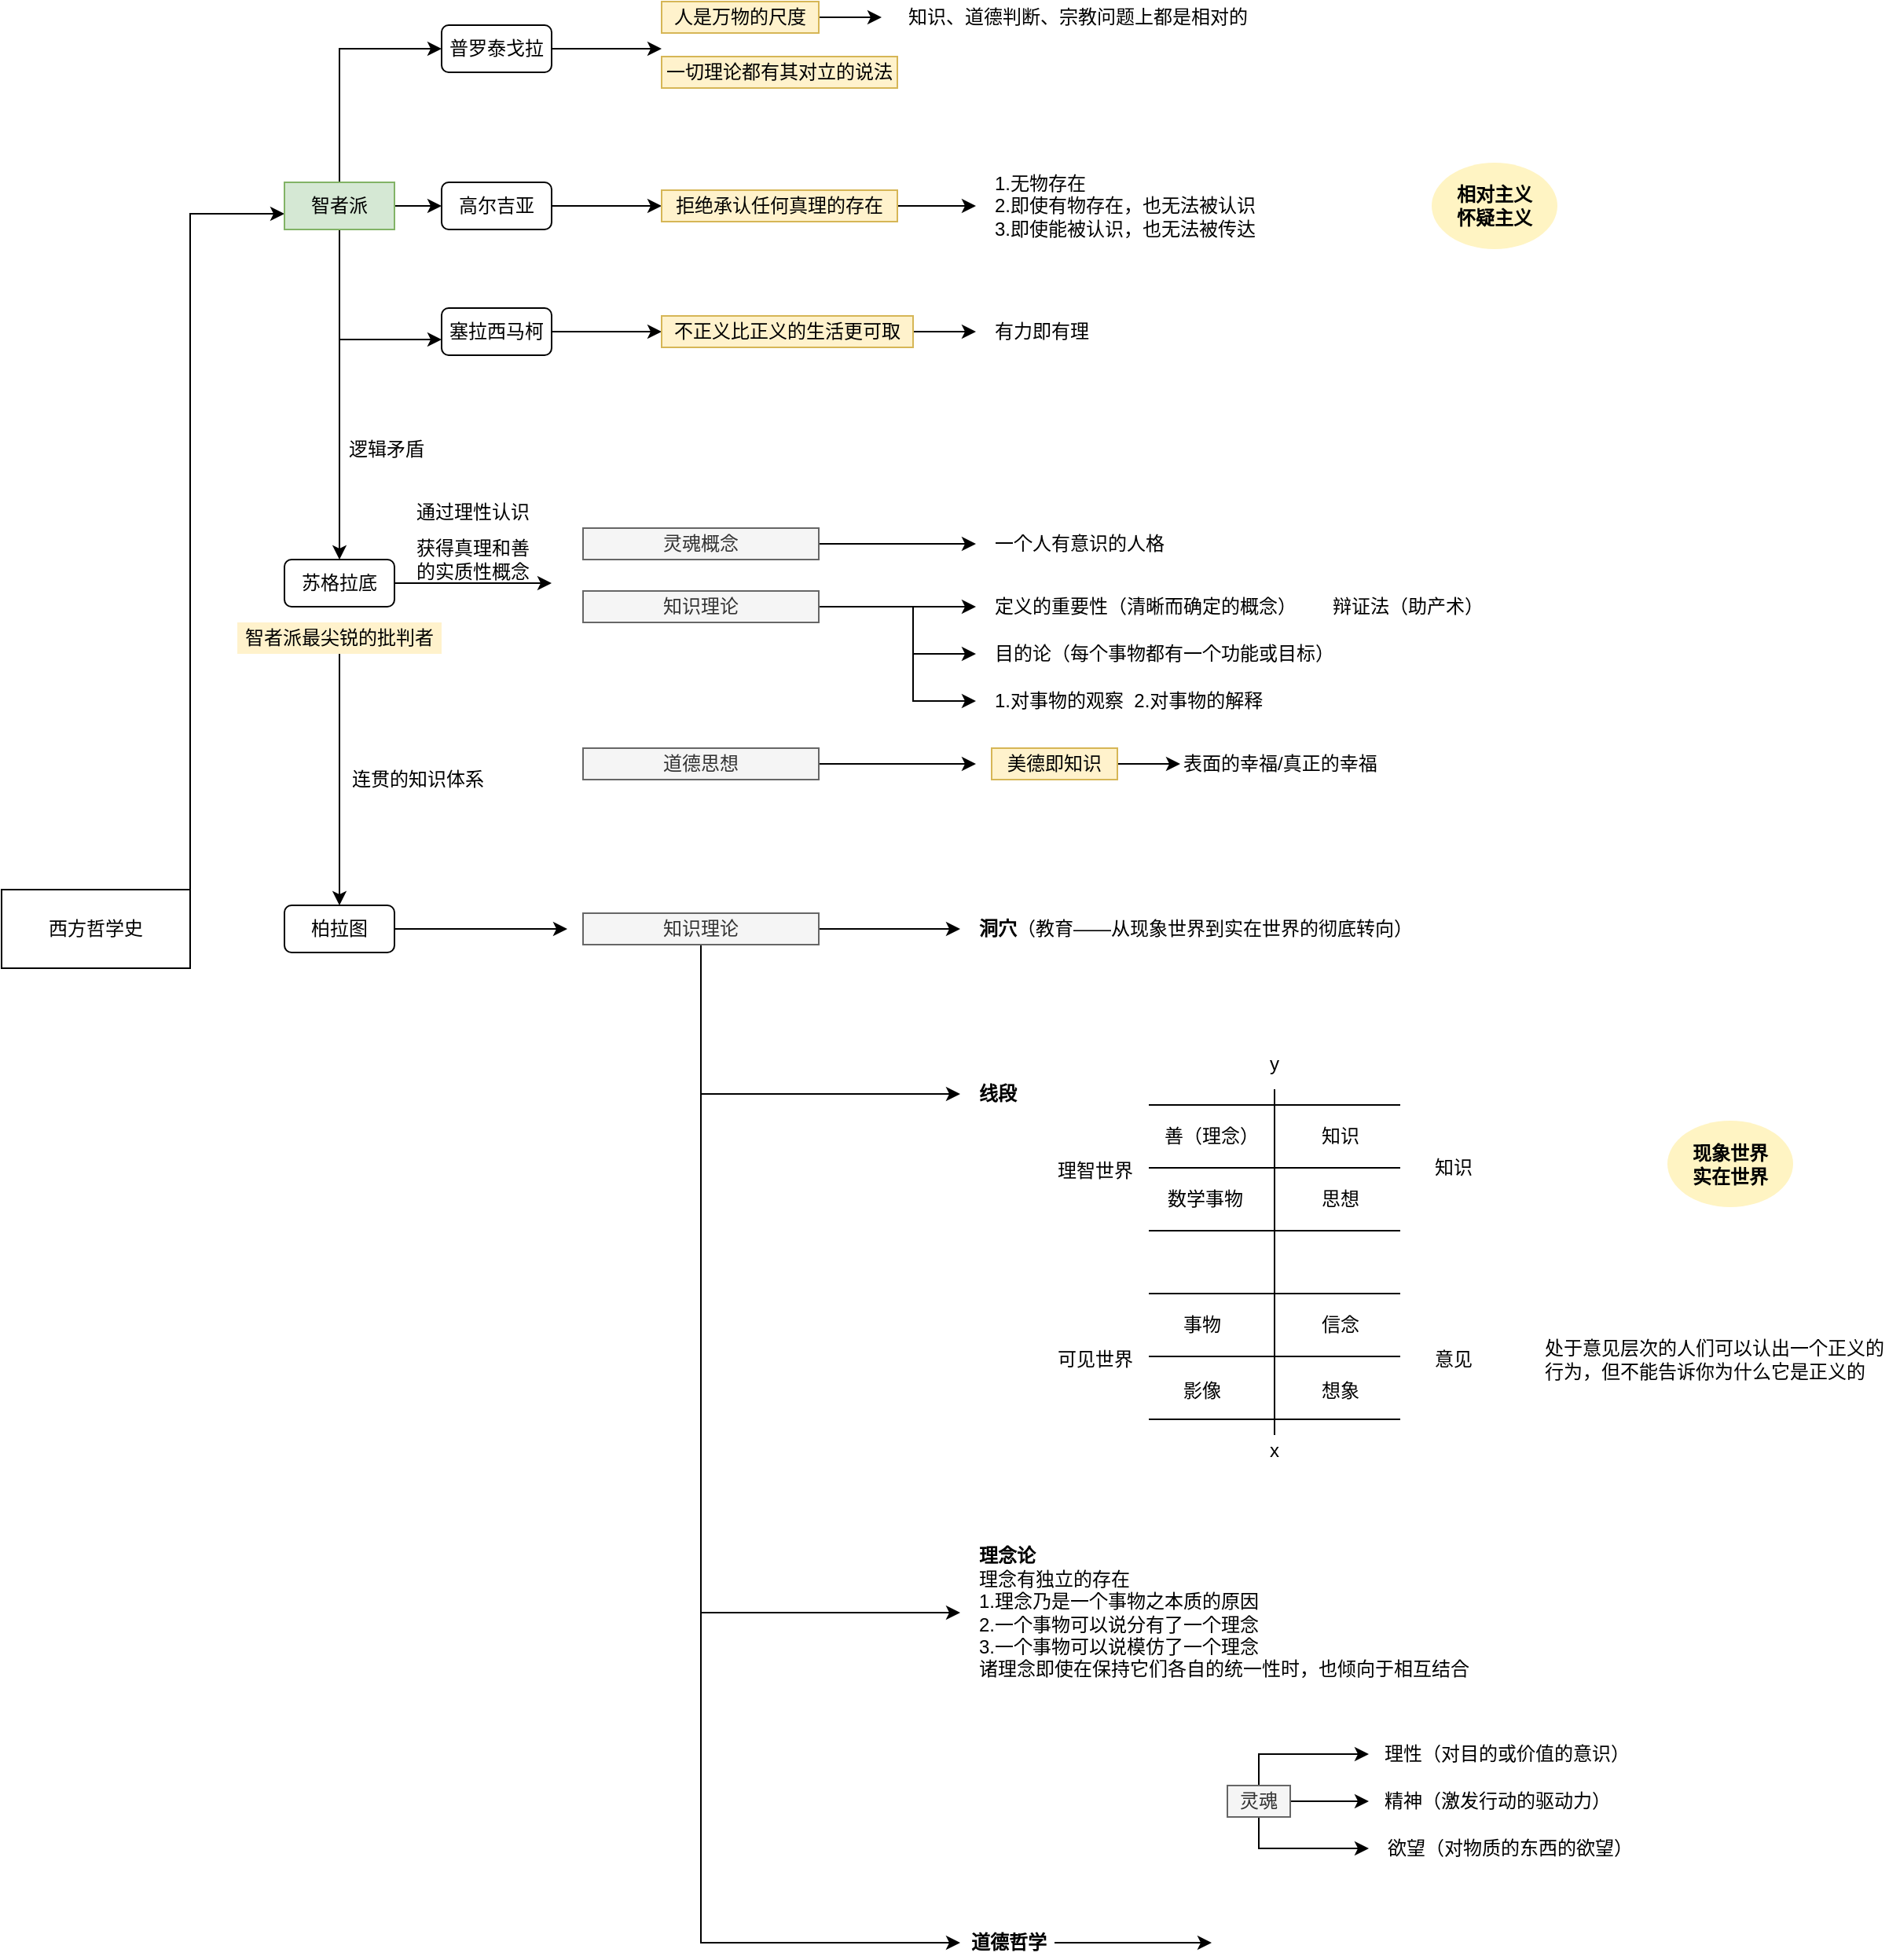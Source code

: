 <mxfile type="github" version="14.1.8">
  <diagram id="TQzP97epoowJSU-RKOnz" name="Page-1">
    <mxGraphModel grid="1" shadow="0" math="0" pageHeight="1654" pageWidth="1169" pageScale="1" page="1" fold="1" arrows="1" connect="1" tooltips="1" guides="1" gridSize="10" dy="714" dx="1221">
      <root>
        <mxCell id="0" />
        <mxCell id="1" parent="0" />
        <mxCell id="WVngYqx_YMuxh-05h4gM-2" parent="1" source="WVngYqx_YMuxh-05h4gM-1" edge="1" style="edgeStyle=orthogonalEdgeStyle;rounded=0;orthogonalLoop=1;jettySize=auto;html=1;exitX=1;exitY=0;exitDx=0;exitDy=0;">
          <mxGeometry as="geometry" relative="1">
            <mxPoint as="targetPoint" y="160" x="250" />
            <Array as="points">
              <mxPoint y="160" x="190" />
            </Array>
          </mxGeometry>
        </mxCell>
        <mxCell id="WVngYqx_YMuxh-05h4gM-1" value="西方哲学史" parent="1" style="rounded=0;whiteSpace=wrap;html=1;" vertex="1">
          <mxGeometry as="geometry" y="590" x="70" height="50" width="120" />
        </mxCell>
        <mxCell id="WVngYqx_YMuxh-05h4gM-7" parent="1" source="WVngYqx_YMuxh-05h4gM-3" edge="1" style="edgeStyle=orthogonalEdgeStyle;rounded=0;orthogonalLoop=1;jettySize=auto;html=1;" target="WVngYqx_YMuxh-05h4gM-6">
          <mxGeometry as="geometry" relative="1">
            <Array as="points">
              <mxPoint y="55" x="285" />
            </Array>
          </mxGeometry>
        </mxCell>
        <mxCell id="WVngYqx_YMuxh-05h4gM-13" parent="1" source="WVngYqx_YMuxh-05h4gM-3" edge="1" style="edgeStyle=orthogonalEdgeStyle;rounded=0;orthogonalLoop=1;jettySize=auto;html=1;">
          <mxGeometry as="geometry" relative="1">
            <mxPoint as="targetPoint" y="155" x="350" />
          </mxGeometry>
        </mxCell>
        <mxCell id="WVngYqx_YMuxh-05h4gM-19" parent="1" source="WVngYqx_YMuxh-05h4gM-3" edge="1" style="edgeStyle=orthogonalEdgeStyle;rounded=0;orthogonalLoop=1;jettySize=auto;html=1;">
          <mxGeometry as="geometry" relative="1">
            <mxPoint as="targetPoint" y="240" x="350" />
            <Array as="points">
              <mxPoint y="240" x="285" />
              <mxPoint y="240" x="310" />
            </Array>
          </mxGeometry>
        </mxCell>
        <mxCell id="WVngYqx_YMuxh-05h4gM-25" parent="1" source="WVngYqx_YMuxh-05h4gM-3" edge="1" style="edgeStyle=orthogonalEdgeStyle;rounded=0;orthogonalLoop=1;jettySize=auto;html=1;entryX=0.5;entryY=0;entryDx=0;entryDy=0;" target="WVngYqx_YMuxh-05h4gM-28">
          <mxGeometry as="geometry" relative="1">
            <mxPoint as="targetPoint" y="320" x="285" />
          </mxGeometry>
        </mxCell>
        <mxCell id="WVngYqx_YMuxh-05h4gM-3" value="智者派" parent="1" style="rounded=0;whiteSpace=wrap;html=1;fillColor=#d5e8d4;strokeColor=#82b366;" vertex="1">
          <mxGeometry as="geometry" y="140" x="250" height="30" width="70" />
        </mxCell>
        <mxCell id="WVngYqx_YMuxh-05h4gM-9" parent="1" source="WVngYqx_YMuxh-05h4gM-6" edge="1" style="edgeStyle=orthogonalEdgeStyle;rounded=0;orthogonalLoop=1;jettySize=auto;html=1;">
          <mxGeometry as="geometry" relative="1">
            <mxPoint as="targetPoint" y="55" x="490" />
          </mxGeometry>
        </mxCell>
        <mxCell id="WVngYqx_YMuxh-05h4gM-6" value="普罗泰戈拉" parent="1" style="rounded=1;whiteSpace=wrap;html=1;" vertex="1">
          <mxGeometry as="geometry" y="40" x="350" height="30" width="70" />
        </mxCell>
        <mxCell id="GLffS5xHXD3V3gzNx7sH-1" parent="1" source="WVngYqx_YMuxh-05h4gM-10" edge="1" style="edgeStyle=orthogonalEdgeStyle;rounded=0;orthogonalLoop=1;jettySize=auto;html=1;entryX=0;entryY=0.5;entryDx=0;entryDy=0;" target="WVngYqx_YMuxh-05h4gM-12">
          <mxGeometry as="geometry" relative="1" />
        </mxCell>
        <mxCell id="WVngYqx_YMuxh-05h4gM-10" value="人是万物的尺度" parent="1" style="text;html=1;align=center;verticalAlign=middle;whiteSpace=wrap;rounded=0;fillColor=#fff2cc;strokeColor=#d6b656;" vertex="1">
          <mxGeometry as="geometry" y="25" x="490" height="20" width="100" />
        </mxCell>
        <mxCell id="WVngYqx_YMuxh-05h4gM-12" value="知识、道德判断、宗教问题上都是相对的" parent="1" style="text;html=1;strokeColor=none;fillColor=none;align=center;verticalAlign=middle;whiteSpace=wrap;rounded=0;" vertex="1">
          <mxGeometry as="geometry" y="25" x="630" height="20" width="250" />
        </mxCell>
        <mxCell id="WVngYqx_YMuxh-05h4gM-15" parent="1" source="WVngYqx_YMuxh-05h4gM-14" edge="1" style="edgeStyle=orthogonalEdgeStyle;rounded=0;orthogonalLoop=1;jettySize=auto;html=1;">
          <mxGeometry as="geometry" relative="1">
            <mxPoint as="targetPoint" y="155" x="490" />
          </mxGeometry>
        </mxCell>
        <mxCell id="WVngYqx_YMuxh-05h4gM-14" value="高尔吉亚" parent="1" style="rounded=1;whiteSpace=wrap;html=1;" vertex="1">
          <mxGeometry as="geometry" y="140" x="350" height="30" width="70" />
        </mxCell>
        <mxCell id="WVngYqx_YMuxh-05h4gM-17" parent="1" source="WVngYqx_YMuxh-05h4gM-16" edge="1" style="edgeStyle=orthogonalEdgeStyle;rounded=0;orthogonalLoop=1;jettySize=auto;html=1;">
          <mxGeometry as="geometry" relative="1">
            <mxPoint as="targetPoint" y="155" x="690" />
          </mxGeometry>
        </mxCell>
        <mxCell id="WVngYqx_YMuxh-05h4gM-16" value="拒绝承认任何真理的存在" parent="1" style="text;html=1;align=center;verticalAlign=middle;whiteSpace=wrap;rounded=0;fillColor=#fff2cc;strokeColor=#d6b656;" vertex="1">
          <mxGeometry as="geometry" y="145" x="490" height="20" width="150" />
        </mxCell>
        <mxCell id="WVngYqx_YMuxh-05h4gM-18" value="&lt;div align=&quot;left&quot;&gt;有力即有理&lt;/div&gt;" parent="1" style="text;html=1;strokeColor=none;fillColor=none;align=left;verticalAlign=middle;whiteSpace=wrap;rounded=0;" vertex="1">
          <mxGeometry as="geometry" y="225" x="700" height="20" width="250" />
        </mxCell>
        <mxCell id="WVngYqx_YMuxh-05h4gM-21" parent="1" source="WVngYqx_YMuxh-05h4gM-20" edge="1" style="edgeStyle=orthogonalEdgeStyle;rounded=0;orthogonalLoop=1;jettySize=auto;html=1;">
          <mxGeometry as="geometry" relative="1">
            <mxPoint as="targetPoint" y="235" x="490" />
          </mxGeometry>
        </mxCell>
        <mxCell id="WVngYqx_YMuxh-05h4gM-20" value="塞拉西马柯" parent="1" style="rounded=1;whiteSpace=wrap;html=1;" vertex="1">
          <mxGeometry as="geometry" y="220" x="350" height="30" width="70" />
        </mxCell>
        <mxCell id="WVngYqx_YMuxh-05h4gM-23" parent="1" source="WVngYqx_YMuxh-05h4gM-22" edge="1" style="edgeStyle=orthogonalEdgeStyle;rounded=0;orthogonalLoop=1;jettySize=auto;html=1;">
          <mxGeometry as="geometry" relative="1">
            <mxPoint as="targetPoint" y="235" x="690" />
          </mxGeometry>
        </mxCell>
        <mxCell id="WVngYqx_YMuxh-05h4gM-22" value="不正义比正义的生活更可取" parent="1" style="text;html=1;align=center;verticalAlign=middle;whiteSpace=wrap;rounded=0;fillColor=#fff2cc;strokeColor=#d6b656;" vertex="1">
          <mxGeometry as="geometry" y="225" x="490" height="20" width="160" />
        </mxCell>
        <mxCell id="WVngYqx_YMuxh-05h4gM-24" value="&lt;div align=&quot;left&quot;&gt;1.无物存在&lt;br&gt;2.即使有物存在，也无法被认识&lt;br&gt;3.即使能被认识，也无法被传达&lt;br&gt;&lt;/div&gt;" parent="1" style="text;html=1;strokeColor=none;fillColor=none;align=center;verticalAlign=middle;whiteSpace=wrap;rounded=0;" vertex="1">
          <mxGeometry as="geometry" y="145" x="660" height="20" width="250" />
        </mxCell>
        <mxCell id="WVngYqx_YMuxh-05h4gM-52" parent="1" source="WVngYqx_YMuxh-05h4gM-27" edge="1" style="edgeStyle=orthogonalEdgeStyle;rounded=0;orthogonalLoop=1;jettySize=auto;html=1;">
          <mxGeometry as="geometry" relative="1">
            <mxPoint as="targetPoint" y="600" x="285" />
          </mxGeometry>
        </mxCell>
        <mxCell id="WVngYqx_YMuxh-05h4gM-27" value="智者派最尖锐的批判者" parent="1" style="text;html=1;align=center;verticalAlign=middle;whiteSpace=wrap;rounded=0;fillColor=#fff2cc;" vertex="1">
          <mxGeometry as="geometry" y="420" x="220" height="20" width="130" />
        </mxCell>
        <mxCell id="WVngYqx_YMuxh-05h4gM-33" parent="1" source="WVngYqx_YMuxh-05h4gM-28" edge="1" style="edgeStyle=orthogonalEdgeStyle;rounded=0;orthogonalLoop=1;jettySize=auto;html=1;">
          <mxGeometry as="geometry" relative="1">
            <mxPoint as="targetPoint" y="395.0" x="420" />
          </mxGeometry>
        </mxCell>
        <mxCell id="WVngYqx_YMuxh-05h4gM-28" value="苏格拉底" parent="1" style="rounded=1;whiteSpace=wrap;html=1;" vertex="1">
          <mxGeometry as="geometry" y="380" x="250" height="30" width="70" />
        </mxCell>
        <mxCell id="WVngYqx_YMuxh-05h4gM-32" value="逻辑矛盾" parent="1" style="text;html=1;strokeColor=none;fillColor=none;align=center;verticalAlign=middle;whiteSpace=wrap;rounded=0;" vertex="1">
          <mxGeometry as="geometry" y="300" x="290" height="20" width="50" />
        </mxCell>
        <mxCell id="WVngYqx_YMuxh-05h4gM-34" value="获得真理和善的实质性概念" parent="1" style="text;html=1;strokeColor=none;fillColor=none;align=center;verticalAlign=middle;whiteSpace=wrap;rounded=0;" vertex="1">
          <mxGeometry as="geometry" y="370" x="330" height="20" width="80" />
        </mxCell>
        <mxCell id="WVngYqx_YMuxh-05h4gM-35" value="&lt;b&gt;现象世界&lt;br&gt;实在世界&lt;/b&gt;" parent="1" style="ellipse;whiteSpace=wrap;html=1;strokeColor=none;fillColor=#FFF4C3;" vertex="1">
          <mxGeometry as="geometry" y="737" x="1130" height="55" width="80" />
        </mxCell>
        <mxCell id="WVngYqx_YMuxh-05h4gM-37" parent="1" source="WVngYqx_YMuxh-05h4gM-39" edge="1" style="edgeStyle=orthogonalEdgeStyle;rounded=0;orthogonalLoop=1;jettySize=auto;html=1;exitX=1;exitY=0.5;exitDx=0;exitDy=0;">
          <mxGeometry as="geometry" relative="1">
            <mxPoint as="targetPoint" y="370" x="690" />
            <Array as="points">
              <mxPoint y="370" x="690" />
            </Array>
          </mxGeometry>
        </mxCell>
        <mxCell id="WVngYqx_YMuxh-05h4gM-40" parent="1" source="WVngYqx_YMuxh-05h4gM-36" edge="1" style="edgeStyle=orthogonalEdgeStyle;rounded=0;orthogonalLoop=1;jettySize=auto;html=1;">
          <mxGeometry as="geometry" relative="1">
            <mxPoint as="targetPoint" y="410" x="690" />
          </mxGeometry>
        </mxCell>
        <mxCell id="WVngYqx_YMuxh-05h4gM-45" parent="1" source="WVngYqx_YMuxh-05h4gM-36" edge="1" style="edgeStyle=orthogonalEdgeStyle;rounded=0;orthogonalLoop=1;jettySize=auto;html=1;">
          <mxGeometry as="geometry" relative="1">
            <mxPoint as="targetPoint" y="440" x="690" />
            <Array as="points">
              <mxPoint y="410" x="650" />
              <mxPoint y="440" x="650" />
              <mxPoint y="440" x="690" />
            </Array>
          </mxGeometry>
        </mxCell>
        <mxCell id="WVngYqx_YMuxh-05h4gM-46" parent="1" source="WVngYqx_YMuxh-05h4gM-36" edge="1" style="edgeStyle=orthogonalEdgeStyle;rounded=0;orthogonalLoop=1;jettySize=auto;html=1;">
          <mxGeometry as="geometry" relative="1">
            <mxPoint as="targetPoint" y="470" x="690" />
            <Array as="points">
              <mxPoint y="410" x="650" />
              <mxPoint y="470" x="650" />
              <mxPoint y="470" x="690" />
            </Array>
          </mxGeometry>
        </mxCell>
        <mxCell id="WVngYqx_YMuxh-05h4gM-36" value="知识理论" parent="1" style="text;html=1;align=center;verticalAlign=middle;whiteSpace=wrap;rounded=0;fillColor=#f5f5f5;strokeColor=#666666;fontColor=#333333;" vertex="1">
          <mxGeometry as="geometry" y="400" x="440" height="20" width="150" />
        </mxCell>
        <mxCell id="WVngYqx_YMuxh-05h4gM-38" value="&lt;div align=&quot;left&quot;&gt;一个人有意识的人格&lt;/div&gt;" parent="1" style="text;html=1;strokeColor=none;fillColor=none;align=left;verticalAlign=middle;whiteSpace=wrap;rounded=0;" vertex="1">
          <mxGeometry as="geometry" y="360" x="700" height="20" width="250" />
        </mxCell>
        <mxCell id="WVngYqx_YMuxh-05h4gM-39" value="灵魂概念" parent="1" style="text;html=1;align=center;verticalAlign=middle;whiteSpace=wrap;rounded=0;fillColor=#f5f5f5;strokeColor=#666666;fontColor=#333333;" vertex="1">
          <mxGeometry as="geometry" y="360" x="440" height="20" width="150" />
        </mxCell>
        <mxCell id="WVngYqx_YMuxh-05h4gM-41" value="&lt;div align=&quot;left&quot;&gt;定义的重要性（清晰而确定的概念）&lt;/div&gt;" parent="1" style="text;html=1;strokeColor=none;fillColor=none;align=left;verticalAlign=middle;whiteSpace=wrap;rounded=0;" vertex="1">
          <mxGeometry as="geometry" y="400" x="700" height="20" width="250" />
        </mxCell>
        <mxCell id="WVngYqx_YMuxh-05h4gM-43" value="&lt;div align=&quot;left&quot;&gt;目的论（每个事物都有一个功能或目标）&lt;/div&gt;" parent="1" style="text;html=1;strokeColor=none;fillColor=none;align=left;verticalAlign=middle;whiteSpace=wrap;rounded=0;" vertex="1">
          <mxGeometry as="geometry" y="430" x="700" height="20" width="250" />
        </mxCell>
        <mxCell id="WVngYqx_YMuxh-05h4gM-44" value="&lt;div align=&quot;left&quot;&gt;1.对事物的观察&amp;nbsp; 2.对事物的解释&lt;/div&gt;" parent="1" style="text;html=1;strokeColor=none;fillColor=none;align=left;verticalAlign=middle;whiteSpace=wrap;rounded=0;" vertex="1">
          <mxGeometry as="geometry" y="460" x="700" height="20" width="250" />
        </mxCell>
        <mxCell id="WVngYqx_YMuxh-05h4gM-48" parent="1" source="WVngYqx_YMuxh-05h4gM-47" edge="1" style="edgeStyle=orthogonalEdgeStyle;rounded=0;orthogonalLoop=1;jettySize=auto;html=1;">
          <mxGeometry as="geometry" relative="1">
            <mxPoint as="targetPoint" y="510" x="690" />
          </mxGeometry>
        </mxCell>
        <mxCell id="WVngYqx_YMuxh-05h4gM-47" value="道德思想" parent="1" style="text;html=1;align=center;verticalAlign=middle;whiteSpace=wrap;rounded=0;fillColor=#f5f5f5;strokeColor=#666666;fontColor=#333333;" vertex="1">
          <mxGeometry as="geometry" y="500" x="440" height="20" width="150" />
        </mxCell>
        <mxCell id="WVngYqx_YMuxh-05h4gM-50" parent="1" source="WVngYqx_YMuxh-05h4gM-49" edge="1" style="edgeStyle=orthogonalEdgeStyle;rounded=0;orthogonalLoop=1;jettySize=auto;html=1;">
          <mxGeometry as="geometry" relative="1">
            <mxPoint as="targetPoint" y="510" x="820" />
          </mxGeometry>
        </mxCell>
        <mxCell id="WVngYqx_YMuxh-05h4gM-49" value="&lt;div&gt;美德即知识&lt;/div&gt;" parent="1" style="text;html=1;strokeColor=#d6b656;fillColor=#fff2cc;align=center;verticalAlign=middle;whiteSpace=wrap;rounded=0;" vertex="1">
          <mxGeometry as="geometry" y="500" x="700" height="20" width="80" />
        </mxCell>
        <mxCell id="WVngYqx_YMuxh-05h4gM-51" value="&lt;div align=&quot;left&quot;&gt;表面的幸福/真正的幸福&lt;/div&gt;" parent="1" style="text;html=1;strokeColor=none;fillColor=none;align=left;verticalAlign=middle;whiteSpace=wrap;rounded=0;" vertex="1">
          <mxGeometry as="geometry" y="500" x="820" height="20" width="250" />
        </mxCell>
        <mxCell id="WVngYqx_YMuxh-05h4gM-53" value="连贯的知识体系" parent="1" style="text;html=1;strokeColor=none;fillColor=none;align=center;verticalAlign=middle;whiteSpace=wrap;rounded=0;" vertex="1">
          <mxGeometry as="geometry" y="510" x="290" height="20" width="90" />
        </mxCell>
        <mxCell id="WVngYqx_YMuxh-05h4gM-56" parent="1" source="WVngYqx_YMuxh-05h4gM-54" edge="1" style="edgeStyle=orthogonalEdgeStyle;rounded=0;orthogonalLoop=1;jettySize=auto;html=1;">
          <mxGeometry as="geometry" relative="1">
            <mxPoint as="targetPoint" y="615" x="430" />
          </mxGeometry>
        </mxCell>
        <mxCell id="WVngYqx_YMuxh-05h4gM-54" value="柏拉图" parent="1" style="rounded=1;whiteSpace=wrap;html=1;" vertex="1">
          <mxGeometry as="geometry" y="600" x="250" height="30" width="70" />
        </mxCell>
        <mxCell id="WVngYqx_YMuxh-05h4gM-57" parent="1" source="WVngYqx_YMuxh-05h4gM-55" edge="1" style="edgeStyle=orthogonalEdgeStyle;rounded=0;orthogonalLoop=1;jettySize=auto;html=1;">
          <mxGeometry as="geometry" relative="1">
            <mxPoint as="targetPoint" y="615" x="680" />
          </mxGeometry>
        </mxCell>
        <mxCell id="WVngYqx_YMuxh-05h4gM-60" parent="1" source="WVngYqx_YMuxh-05h4gM-55" edge="1" style="edgeStyle=orthogonalEdgeStyle;rounded=0;orthogonalLoop=1;jettySize=auto;html=1;">
          <mxGeometry as="geometry" relative="1">
            <mxPoint as="targetPoint" y="720" x="680" />
            <Array as="points">
              <mxPoint y="720" x="515" />
              <mxPoint y="720" x="680" />
            </Array>
          </mxGeometry>
        </mxCell>
        <mxCell id="p7dkGp5icExoeywVa9xs-1" parent="1" source="WVngYqx_YMuxh-05h4gM-55" edge="1" style="edgeStyle=orthogonalEdgeStyle;rounded=0;orthogonalLoop=1;jettySize=auto;html=1;">
          <mxGeometry as="geometry" relative="1">
            <mxPoint as="targetPoint" y="1050" x="680" />
            <Array as="points">
              <mxPoint y="1050" x="515" />
              <mxPoint y="1050" x="680" />
            </Array>
          </mxGeometry>
        </mxCell>
        <mxCell id="p7dkGp5icExoeywVa9xs-5" parent="1" source="WVngYqx_YMuxh-05h4gM-55" edge="1" style="edgeStyle=orthogonalEdgeStyle;rounded=0;orthogonalLoop=1;jettySize=auto;html=1;">
          <mxGeometry as="geometry" relative="1">
            <mxPoint as="targetPoint" y="1260" x="680" />
            <Array as="points">
              <mxPoint y="1260" x="515" />
              <mxPoint y="1260" x="680" />
            </Array>
          </mxGeometry>
        </mxCell>
        <mxCell id="WVngYqx_YMuxh-05h4gM-55" value="知识理论" parent="1" style="text;html=1;align=center;verticalAlign=middle;whiteSpace=wrap;rounded=0;fillColor=#f5f5f5;strokeColor=#666666;fontColor=#333333;" vertex="1">
          <mxGeometry as="geometry" y="605" x="440" height="20" width="150" />
        </mxCell>
        <mxCell id="WVngYqx_YMuxh-05h4gM-58" value="&lt;div align=&quot;left&quot;&gt;&lt;b&gt;洞穴&lt;/b&gt;（教育——从现象世界到实在世界的彻底转向）&lt;/div&gt;" parent="1" style="text;html=1;strokeColor=none;fillColor=none;align=left;verticalAlign=middle;whiteSpace=wrap;rounded=0;" vertex="1">
          <mxGeometry as="geometry" y="605" x="690" height="20" width="280" />
        </mxCell>
        <mxCell id="WVngYqx_YMuxh-05h4gM-59" value="&lt;b&gt;相对主义&lt;br&gt;怀疑主义&lt;/b&gt;" parent="1" style="ellipse;whiteSpace=wrap;html=1;strokeColor=none;fillColor=#FFF4C3;" vertex="1">
          <mxGeometry as="geometry" y="127.5" x="980" height="55" width="80" />
        </mxCell>
        <mxCell id="WVngYqx_YMuxh-05h4gM-61" value="&lt;div align=&quot;left&quot;&gt;&lt;b&gt;线段&lt;/b&gt;&lt;/div&gt;" parent="1" style="text;html=1;strokeColor=none;fillColor=none;align=left;verticalAlign=middle;whiteSpace=wrap;rounded=0;" vertex="1">
          <mxGeometry as="geometry" y="710" x="690" height="20" width="40" />
        </mxCell>
        <mxCell id="WVngYqx_YMuxh-05h4gM-62" value="" parent="1" edge="1" style="endArrow=none;html=1;">
          <mxGeometry as="geometry" relative="1" height="50" width="50">
            <mxPoint as="sourcePoint" y="937" x="880" />
            <mxPoint as="targetPoint" y="717" x="880" />
            <Array as="points">
              <mxPoint y="857" x="880" />
            </Array>
          </mxGeometry>
        </mxCell>
        <mxCell id="WVngYqx_YMuxh-05h4gM-63" value="y" parent="1" style="text;html=1;strokeColor=none;fillColor=none;align=center;verticalAlign=middle;whiteSpace=wrap;rounded=0;" vertex="1">
          <mxGeometry as="geometry" y="691" x="860" height="20" width="40" />
        </mxCell>
        <mxCell id="WVngYqx_YMuxh-05h4gM-64" value="x" parent="1" style="text;html=1;strokeColor=none;fillColor=none;align=center;verticalAlign=middle;whiteSpace=wrap;rounded=0;" vertex="1">
          <mxGeometry as="geometry" y="937" x="860" height="20" width="40" />
        </mxCell>
        <mxCell id="WVngYqx_YMuxh-05h4gM-65" value="" parent="1" edge="1" style="endArrow=none;html=1;">
          <mxGeometry as="geometry" relative="1" height="50" width="50">
            <mxPoint as="sourcePoint" y="727" x="800" />
            <mxPoint as="targetPoint" y="727" x="960" />
          </mxGeometry>
        </mxCell>
        <mxCell id="WVngYqx_YMuxh-05h4gM-66" value="" parent="1" edge="1" style="endArrow=none;html=1;">
          <mxGeometry as="geometry" relative="1" height="50" width="50">
            <mxPoint as="sourcePoint" y="767.0" x="800" />
            <mxPoint as="targetPoint" y="767.0" x="960" />
          </mxGeometry>
        </mxCell>
        <mxCell id="WVngYqx_YMuxh-05h4gM-67" value="" parent="1" edge="1" style="endArrow=none;html=1;">
          <mxGeometry as="geometry" relative="1" height="50" width="50">
            <mxPoint as="sourcePoint" y="807.0" x="800" />
            <mxPoint as="targetPoint" y="807.0" x="960" />
          </mxGeometry>
        </mxCell>
        <mxCell id="WVngYqx_YMuxh-05h4gM-68" value="" parent="1" edge="1" style="endArrow=none;html=1;">
          <mxGeometry as="geometry" relative="1" height="50" width="50">
            <mxPoint as="sourcePoint" y="847.0" x="800" />
            <mxPoint as="targetPoint" y="847.0" x="960" />
          </mxGeometry>
        </mxCell>
        <mxCell id="WVngYqx_YMuxh-05h4gM-69" value="" parent="1" edge="1" style="endArrow=none;html=1;">
          <mxGeometry as="geometry" relative="1" height="50" width="50">
            <mxPoint as="sourcePoint" y="887.0" x="800" />
            <mxPoint as="targetPoint" y="887.0" x="960" />
          </mxGeometry>
        </mxCell>
        <mxCell id="WVngYqx_YMuxh-05h4gM-70" value="" parent="1" edge="1" style="endArrow=none;html=1;">
          <mxGeometry as="geometry" relative="1" height="50" width="50">
            <mxPoint as="sourcePoint" y="927.0" x="800" />
            <mxPoint as="targetPoint" y="927.0" x="960" />
          </mxGeometry>
        </mxCell>
        <mxCell id="WVngYqx_YMuxh-05h4gM-71" value="想象" parent="1" style="text;html=1;strokeColor=none;fillColor=none;align=left;verticalAlign=middle;whiteSpace=wrap;rounded=0;" vertex="1">
          <mxGeometry as="geometry" y="899" x="908" height="20" width="40" />
        </mxCell>
        <mxCell id="WVngYqx_YMuxh-05h4gM-72" value="信念" parent="1" style="text;html=1;strokeColor=none;fillColor=none;align=left;verticalAlign=middle;whiteSpace=wrap;rounded=0;" vertex="1">
          <mxGeometry as="geometry" y="857" x="908" height="20" width="40" />
        </mxCell>
        <mxCell id="WVngYqx_YMuxh-05h4gM-73" value="思想" parent="1" style="text;html=1;strokeColor=none;fillColor=none;align=left;verticalAlign=middle;whiteSpace=wrap;rounded=0;" vertex="1">
          <mxGeometry as="geometry" y="777" x="908" height="20" width="40" />
        </mxCell>
        <mxCell id="WVngYqx_YMuxh-05h4gM-74" value="知识" parent="1" style="text;html=1;strokeColor=none;fillColor=none;align=left;verticalAlign=middle;whiteSpace=wrap;rounded=0;" vertex="1">
          <mxGeometry as="geometry" y="737" x="908" height="20" width="40" />
        </mxCell>
        <mxCell id="WVngYqx_YMuxh-05h4gM-75" value="影像" parent="1" style="text;html=1;strokeColor=none;fillColor=none;align=left;verticalAlign=middle;whiteSpace=wrap;rounded=0;" vertex="1">
          <mxGeometry as="geometry" y="899" x="820" height="20" width="40" />
        </mxCell>
        <mxCell id="WVngYqx_YMuxh-05h4gM-76" value="事物" parent="1" style="text;html=1;strokeColor=none;fillColor=none;align=left;verticalAlign=middle;whiteSpace=wrap;rounded=0;" vertex="1">
          <mxGeometry as="geometry" y="857" x="820" height="20" width="40" />
        </mxCell>
        <mxCell id="WVngYqx_YMuxh-05h4gM-77" value="数学事物" parent="1" style="text;html=1;strokeColor=none;fillColor=none;align=left;verticalAlign=middle;whiteSpace=wrap;rounded=0;" vertex="1">
          <mxGeometry as="geometry" y="777" x="810" height="20" width="50" />
        </mxCell>
        <mxCell id="WVngYqx_YMuxh-05h4gM-78" value="善（理念）" parent="1" style="text;html=1;strokeColor=none;fillColor=none;align=center;verticalAlign=middle;whiteSpace=wrap;rounded=0;" vertex="1">
          <mxGeometry as="geometry" y="737" x="800" height="20" width="80" />
        </mxCell>
        <mxCell id="WVngYqx_YMuxh-05h4gM-80" value="知识" parent="1" style="text;html=1;strokeColor=none;fillColor=none;align=left;verticalAlign=middle;whiteSpace=wrap;rounded=0;" vertex="1">
          <mxGeometry as="geometry" y="757" x="980" height="20" width="40" />
        </mxCell>
        <mxCell id="WVngYqx_YMuxh-05h4gM-81" value="意见" parent="1" style="text;html=1;strokeColor=none;fillColor=none;align=left;verticalAlign=middle;whiteSpace=wrap;rounded=0;" vertex="1">
          <mxGeometry as="geometry" y="879" x="980" height="20" width="40" />
        </mxCell>
        <mxCell id="WVngYqx_YMuxh-05h4gM-82" value="理智世界" parent="1" style="text;html=1;strokeColor=none;fillColor=none;align=left;verticalAlign=middle;whiteSpace=wrap;rounded=0;" vertex="1">
          <mxGeometry as="geometry" y="758.5" x="740" height="20" width="50" />
        </mxCell>
        <mxCell id="WVngYqx_YMuxh-05h4gM-83" value="可见世界" parent="1" style="text;html=1;strokeColor=none;fillColor=none;align=left;verticalAlign=middle;whiteSpace=wrap;rounded=0;" vertex="1">
          <mxGeometry as="geometry" y="879" x="740" height="20" width="50" />
        </mxCell>
        <mxCell id="p7dkGp5icExoeywVa9xs-2" value="&lt;div align=&quot;left&quot;&gt;&lt;b&gt;理念论&lt;/b&gt;&lt;/div&gt;&lt;div align=&quot;left&quot;&gt;理念有独立的存在&lt;/div&gt;&lt;div align=&quot;left&quot;&gt;1.理念乃是一个事物之本质的原因&lt;/div&gt;&lt;div align=&quot;left&quot;&gt;2.一个事物可以说分有了一个理念&lt;/div&gt;&lt;div align=&quot;left&quot;&gt;3.一个事物可以说模仿了一个理念&lt;/div&gt;&lt;div align=&quot;left&quot;&gt;诸理念即使在保持它们各自的统一性时，也倾向于相互结合&lt;/div&gt;" parent="1" style="text;html=1;strokeColor=none;fillColor=none;align=left;verticalAlign=middle;whiteSpace=wrap;rounded=0;" vertex="1">
          <mxGeometry as="geometry" y="1040" x="690" height="20" width="330" />
        </mxCell>
        <mxCell id="p7dkGp5icExoeywVa9xs-3" value="&lt;div align=&quot;left&quot;&gt;处于意见层次的人们可以认出一个正义的行为，但不能告诉你为什么它是正义的&lt;/div&gt;" parent="1" style="text;html=1;strokeColor=none;fillColor=none;align=left;verticalAlign=middle;whiteSpace=wrap;rounded=0;" vertex="1">
          <mxGeometry as="geometry" y="879" x="1050" height="20" width="220" />
        </mxCell>
        <mxCell id="p7dkGp5icExoeywVa9xs-7" parent="1" source="p7dkGp5icExoeywVa9xs-6" edge="1" style="edgeStyle=orthogonalEdgeStyle;rounded=0;orthogonalLoop=1;jettySize=auto;html=1;">
          <mxGeometry as="geometry" relative="1">
            <mxPoint as="targetPoint" y="1260" x="840" />
          </mxGeometry>
        </mxCell>
        <mxCell id="p7dkGp5icExoeywVa9xs-6" value="&lt;div align=&quot;left&quot;&gt;&lt;b&gt;道德哲学&lt;/b&gt;&lt;/div&gt;" parent="1" style="text;html=1;strokeColor=none;fillColor=none;align=left;verticalAlign=middle;whiteSpace=wrap;rounded=0;" vertex="1">
          <mxGeometry as="geometry" y="1250" x="685" height="20" width="55" />
        </mxCell>
        <mxCell id="p7dkGp5icExoeywVa9xs-9" parent="1" source="p7dkGp5icExoeywVa9xs-8" edge="1" style="edgeStyle=orthogonalEdgeStyle;rounded=0;orthogonalLoop=1;jettySize=auto;html=1;">
          <mxGeometry as="geometry" relative="1">
            <mxPoint as="targetPoint" y="1170" x="940" />
          </mxGeometry>
        </mxCell>
        <mxCell id="p7dkGp5icExoeywVa9xs-10" parent="1" source="p7dkGp5icExoeywVa9xs-8" edge="1" style="edgeStyle=orthogonalEdgeStyle;rounded=0;orthogonalLoop=1;jettySize=auto;html=1;exitX=0.5;exitY=0;exitDx=0;exitDy=0;">
          <mxGeometry as="geometry" relative="1">
            <mxPoint as="targetPoint" y="1140" x="940" />
            <Array as="points">
              <mxPoint y="1140" x="870" />
            </Array>
          </mxGeometry>
        </mxCell>
        <mxCell id="p7dkGp5icExoeywVa9xs-11" parent="1" source="p7dkGp5icExoeywVa9xs-8" edge="1" style="edgeStyle=orthogonalEdgeStyle;rounded=0;orthogonalLoop=1;jettySize=auto;html=1;exitX=1;exitY=1;exitDx=0;exitDy=0;">
          <mxGeometry as="geometry" relative="1">
            <mxPoint as="targetPoint" y="1200" x="940" />
            <Array as="points">
              <mxPoint y="1180" x="870" />
              <mxPoint y="1200" x="870" />
            </Array>
          </mxGeometry>
        </mxCell>
        <mxCell id="p7dkGp5icExoeywVa9xs-8" value="灵魂" parent="1" style="text;html=1;align=center;verticalAlign=middle;whiteSpace=wrap;rounded=0;fillColor=#f5f5f5;strokeColor=#666666;fontColor=#333333;" vertex="1">
          <mxGeometry as="geometry" y="1160" x="850" height="20" width="40" />
        </mxCell>
        <mxCell id="p7dkGp5icExoeywVa9xs-12" value="理性（对目的或价值的意识）" parent="1" style="text;html=1;strokeColor=none;fillColor=none;align=left;verticalAlign=middle;whiteSpace=wrap;rounded=0;" vertex="1">
          <mxGeometry as="geometry" y="1130" x="948" height="20" width="172" />
        </mxCell>
        <mxCell id="p7dkGp5icExoeywVa9xs-13" value="精神（激发行动的驱动力）" parent="1" style="text;html=1;strokeColor=none;fillColor=none;align=left;verticalAlign=middle;whiteSpace=wrap;rounded=0;" vertex="1">
          <mxGeometry as="geometry" y="1160" x="948" height="20" width="152" />
        </mxCell>
        <mxCell id="p7dkGp5icExoeywVa9xs-14" value="欲望（对物质的东西的欲望）" parent="1" style="text;html=1;strokeColor=none;fillColor=none;align=left;verticalAlign=middle;whiteSpace=wrap;rounded=0;" vertex="1">
          <mxGeometry as="geometry" y="1190" x="950" height="20" width="160" />
        </mxCell>
        <mxCell id="GLffS5xHXD3V3gzNx7sH-2" value="一切理论都有其对立的说法" parent="1" style="text;html=1;align=center;verticalAlign=middle;whiteSpace=wrap;rounded=0;fillColor=#fff2cc;strokeColor=#d6b656;" vertex="1">
          <mxGeometry as="geometry" y="60" x="490" height="20" width="150" />
        </mxCell>
        <mxCell id="GLffS5xHXD3V3gzNx7sH-3" value="通过理性认识" parent="1" style="text;html=1;strokeColor=none;fillColor=none;align=center;verticalAlign=middle;whiteSpace=wrap;rounded=0;" vertex="1">
          <mxGeometry as="geometry" y="340" x="330" height="20" width="80" />
        </mxCell>
        <mxCell id="GLffS5xHXD3V3gzNx7sH-4" value="辩证法（助产术）" parent="1" style="text;html=1;strokeColor=none;fillColor=none;align=center;verticalAlign=middle;whiteSpace=wrap;rounded=0;" vertex="1">
          <mxGeometry as="geometry" y="400" x="910" height="20" width="110" />
        </mxCell>
      </root>
    </mxGraphModel>
  </diagram>
</mxfile>
